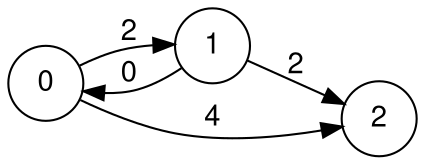 digraph finite_state_machine { 

  fontname="Helvetica,Arial,sans-serif" 

  node [fontname="Helvetica,Arial,sans-serif"] 

  edge [fontname="Helvetica,Arial,sans-serif"] 

  rankdir=LR 
;
  node [shape = circle]; 

 0 -> 1 [label = "2"]

 0 -> 2 [label = "4"]

 1 -> 2 [label = "2"]

 1 -> 0 [label = "0"]

}
